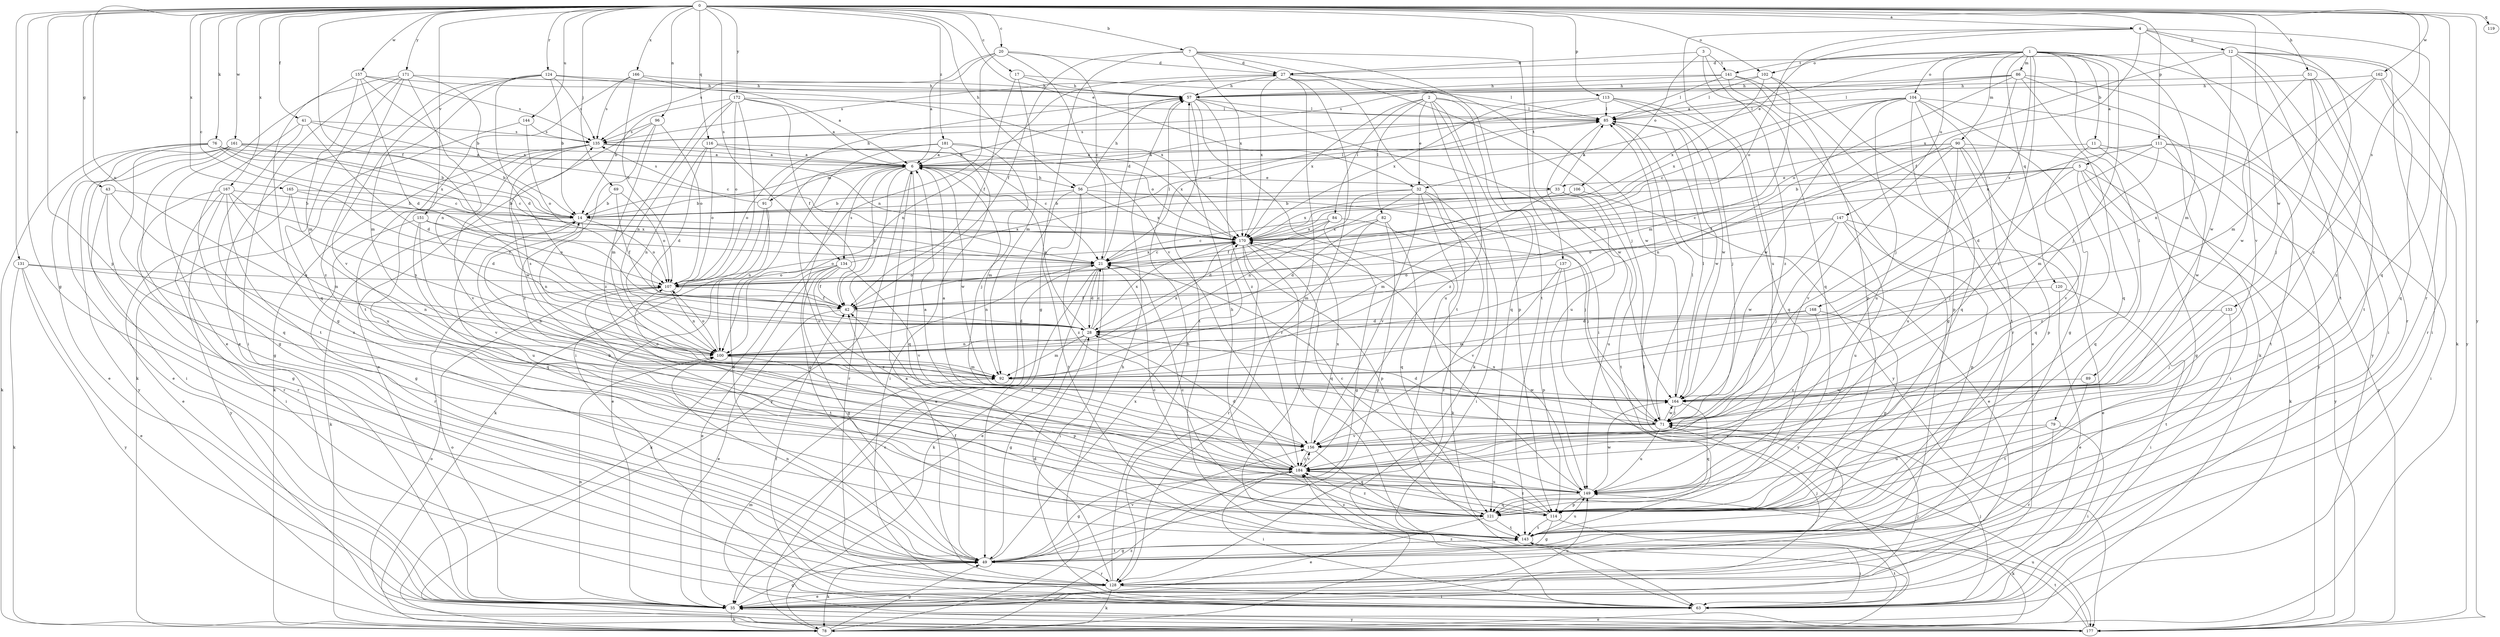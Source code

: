 strict digraph  {
0;
1;
2;
3;
4;
5;
6;
7;
11;
12;
14;
17;
20;
21;
27;
28;
32;
33;
35;
41;
42;
43;
49;
51;
56;
57;
63;
69;
71;
76;
78;
79;
82;
84;
85;
86;
89;
90;
91;
92;
96;
100;
102;
104;
106;
107;
111;
113;
114;
116;
119;
120;
121;
124;
128;
131;
133;
134;
135;
137;
141;
143;
144;
147;
149;
151;
156;
157;
161;
162;
164;
165;
166;
167;
168;
170;
171;
172;
177;
181;
184;
0 -> 4  [label=a];
0 -> 7  [label=b];
0 -> 17  [label=c];
0 -> 20  [label=c];
0 -> 21  [label=c];
0 -> 32  [label=e];
0 -> 41  [label=f];
0 -> 42  [label=f];
0 -> 43  [label=g];
0 -> 49  [label=g];
0 -> 51  [label=h];
0 -> 56  [label=h];
0 -> 69  [label=j];
0 -> 76  [label=k];
0 -> 96  [label=n];
0 -> 100  [label=n];
0 -> 102  [label=o];
0 -> 111  [label=p];
0 -> 113  [label=p];
0 -> 114  [label=p];
0 -> 116  [label=q];
0 -> 119  [label=q];
0 -> 124  [label=r];
0 -> 128  [label=r];
0 -> 131  [label=s];
0 -> 133  [label=s];
0 -> 134  [label=s];
0 -> 137  [label=t];
0 -> 144  [label=u];
0 -> 151  [label=v];
0 -> 157  [label=w];
0 -> 161  [label=w];
0 -> 162  [label=w];
0 -> 164  [label=w];
0 -> 165  [label=x];
0 -> 166  [label=x];
0 -> 167  [label=x];
0 -> 171  [label=y];
0 -> 172  [label=y];
0 -> 177  [label=y];
0 -> 181  [label=z];
1 -> 5  [label=a];
1 -> 6  [label=a];
1 -> 11  [label=b];
1 -> 63  [label=i];
1 -> 71  [label=j];
1 -> 79  [label=l];
1 -> 86  [label=m];
1 -> 89  [label=m];
1 -> 90  [label=m];
1 -> 102  [label=o];
1 -> 104  [label=o];
1 -> 120  [label=q];
1 -> 141  [label=t];
1 -> 147  [label=u];
1 -> 168  [label=x];
1 -> 184  [label=z];
2 -> 32  [label=e];
2 -> 78  [label=k];
2 -> 82  [label=l];
2 -> 84  [label=l];
2 -> 85  [label=l];
2 -> 114  [label=p];
2 -> 121  [label=q];
2 -> 170  [label=x];
2 -> 184  [label=z];
3 -> 27  [label=d];
3 -> 106  [label=o];
3 -> 121  [label=q];
3 -> 141  [label=t];
3 -> 184  [label=z];
4 -> 12  [label=b];
4 -> 32  [label=e];
4 -> 42  [label=f];
4 -> 107  [label=o];
4 -> 121  [label=q];
4 -> 149  [label=u];
4 -> 156  [label=v];
4 -> 184  [label=z];
5 -> 14  [label=b];
5 -> 21  [label=c];
5 -> 33  [label=e];
5 -> 71  [label=j];
5 -> 78  [label=k];
5 -> 121  [label=q];
5 -> 177  [label=y];
5 -> 184  [label=z];
6 -> 33  [label=e];
6 -> 42  [label=f];
6 -> 49  [label=g];
6 -> 56  [label=h];
6 -> 91  [label=m];
6 -> 92  [label=m];
6 -> 121  [label=q];
6 -> 128  [label=r];
6 -> 134  [label=s];
6 -> 164  [label=w];
6 -> 177  [label=y];
7 -> 27  [label=d];
7 -> 42  [label=f];
7 -> 49  [label=g];
7 -> 63  [label=i];
7 -> 71  [label=j];
7 -> 143  [label=t];
7 -> 170  [label=x];
11 -> 6  [label=a];
11 -> 49  [label=g];
11 -> 156  [label=v];
11 -> 177  [label=y];
12 -> 27  [label=d];
12 -> 63  [label=i];
12 -> 78  [label=k];
12 -> 128  [label=r];
12 -> 143  [label=t];
12 -> 164  [label=w];
12 -> 170  [label=x];
12 -> 177  [label=y];
14 -> 57  [label=h];
14 -> 78  [label=k];
14 -> 100  [label=n];
14 -> 107  [label=o];
14 -> 149  [label=u];
14 -> 170  [label=x];
17 -> 42  [label=f];
17 -> 57  [label=h];
17 -> 85  [label=l];
17 -> 92  [label=m];
20 -> 6  [label=a];
20 -> 21  [label=c];
20 -> 27  [label=d];
20 -> 100  [label=n];
20 -> 135  [label=s];
20 -> 156  [label=v];
21 -> 27  [label=d];
21 -> 28  [label=d];
21 -> 35  [label=e];
21 -> 63  [label=i];
21 -> 78  [label=k];
21 -> 100  [label=n];
21 -> 107  [label=o];
21 -> 170  [label=x];
27 -> 57  [label=h];
27 -> 63  [label=i];
27 -> 100  [label=n];
27 -> 128  [label=r];
27 -> 143  [label=t];
27 -> 164  [label=w];
27 -> 170  [label=x];
28 -> 6  [label=a];
28 -> 21  [label=c];
28 -> 49  [label=g];
28 -> 92  [label=m];
28 -> 100  [label=n];
28 -> 170  [label=x];
32 -> 14  [label=b];
32 -> 42  [label=f];
32 -> 63  [label=i];
32 -> 78  [label=k];
32 -> 100  [label=n];
32 -> 128  [label=r];
32 -> 156  [label=v];
33 -> 14  [label=b];
33 -> 85  [label=l];
33 -> 92  [label=m];
33 -> 143  [label=t];
33 -> 149  [label=u];
35 -> 49  [label=g];
35 -> 71  [label=j];
35 -> 78  [label=k];
35 -> 85  [label=l];
35 -> 100  [label=n];
35 -> 107  [label=o];
35 -> 149  [label=u];
35 -> 177  [label=y];
41 -> 21  [label=c];
41 -> 28  [label=d];
41 -> 49  [label=g];
41 -> 135  [label=s];
41 -> 143  [label=t];
42 -> 28  [label=d];
42 -> 35  [label=e];
43 -> 14  [label=b];
43 -> 49  [label=g];
43 -> 128  [label=r];
43 -> 184  [label=z];
49 -> 6  [label=a];
49 -> 42  [label=f];
49 -> 71  [label=j];
49 -> 78  [label=k];
49 -> 100  [label=n];
49 -> 128  [label=r];
49 -> 143  [label=t];
49 -> 156  [label=v];
49 -> 170  [label=x];
51 -> 57  [label=h];
51 -> 71  [label=j];
51 -> 143  [label=t];
51 -> 164  [label=w];
51 -> 184  [label=z];
56 -> 14  [label=b];
56 -> 35  [label=e];
56 -> 57  [label=h];
56 -> 71  [label=j];
56 -> 85  [label=l];
56 -> 143  [label=t];
56 -> 170  [label=x];
56 -> 184  [label=z];
57 -> 85  [label=l];
57 -> 143  [label=t];
57 -> 149  [label=u];
57 -> 164  [label=w];
57 -> 184  [label=z];
63 -> 42  [label=f];
63 -> 71  [label=j];
63 -> 143  [label=t];
63 -> 184  [label=z];
69 -> 14  [label=b];
69 -> 42  [label=f];
69 -> 107  [label=o];
71 -> 6  [label=a];
71 -> 14  [label=b];
71 -> 28  [label=d];
71 -> 85  [label=l];
71 -> 149  [label=u];
71 -> 156  [label=v];
71 -> 164  [label=w];
76 -> 6  [label=a];
76 -> 14  [label=b];
76 -> 21  [label=c];
76 -> 35  [label=e];
76 -> 78  [label=k];
76 -> 121  [label=q];
76 -> 170  [label=x];
78 -> 21  [label=c];
78 -> 49  [label=g];
78 -> 57  [label=h];
78 -> 184  [label=z];
79 -> 63  [label=i];
79 -> 128  [label=r];
79 -> 149  [label=u];
79 -> 156  [label=v];
82 -> 28  [label=d];
82 -> 49  [label=g];
82 -> 92  [label=m];
82 -> 121  [label=q];
82 -> 170  [label=x];
84 -> 21  [label=c];
84 -> 28  [label=d];
84 -> 49  [label=g];
84 -> 71  [label=j];
84 -> 170  [label=x];
85 -> 135  [label=s];
85 -> 149  [label=u];
85 -> 164  [label=w];
85 -> 177  [label=y];
86 -> 57  [label=h];
86 -> 71  [label=j];
86 -> 78  [label=k];
86 -> 85  [label=l];
86 -> 107  [label=o];
86 -> 121  [label=q];
86 -> 135  [label=s];
86 -> 177  [label=y];
89 -> 143  [label=t];
89 -> 164  [label=w];
90 -> 6  [label=a];
90 -> 42  [label=f];
90 -> 63  [label=i];
90 -> 100  [label=n];
90 -> 114  [label=p];
90 -> 121  [label=q];
90 -> 149  [label=u];
90 -> 156  [label=v];
91 -> 35  [label=e];
91 -> 57  [label=h];
91 -> 78  [label=k];
91 -> 100  [label=n];
91 -> 135  [label=s];
92 -> 135  [label=s];
92 -> 164  [label=w];
96 -> 35  [label=e];
96 -> 92  [label=m];
96 -> 107  [label=o];
96 -> 135  [label=s];
96 -> 184  [label=z];
100 -> 92  [label=m];
100 -> 107  [label=o];
100 -> 114  [label=p];
100 -> 170  [label=x];
102 -> 35  [label=e];
102 -> 57  [label=h];
102 -> 85  [label=l];
102 -> 92  [label=m];
102 -> 170  [label=x];
104 -> 21  [label=c];
104 -> 49  [label=g];
104 -> 85  [label=l];
104 -> 114  [label=p];
104 -> 121  [label=q];
104 -> 143  [label=t];
104 -> 149  [label=u];
104 -> 164  [label=w];
104 -> 170  [label=x];
104 -> 177  [label=y];
106 -> 14  [label=b];
106 -> 35  [label=e];
106 -> 170  [label=x];
107 -> 42  [label=f];
107 -> 100  [label=n];
107 -> 143  [label=t];
111 -> 6  [label=a];
111 -> 28  [label=d];
111 -> 63  [label=i];
111 -> 92  [label=m];
111 -> 143  [label=t];
111 -> 164  [label=w];
111 -> 170  [label=x];
113 -> 21  [label=c];
113 -> 71  [label=j];
113 -> 85  [label=l];
113 -> 121  [label=q];
113 -> 164  [label=w];
113 -> 170  [label=x];
114 -> 21  [label=c];
114 -> 49  [label=g];
114 -> 78  [label=k];
114 -> 143  [label=t];
114 -> 184  [label=z];
116 -> 6  [label=a];
116 -> 21  [label=c];
116 -> 28  [label=d];
116 -> 100  [label=n];
116 -> 107  [label=o];
120 -> 35  [label=e];
120 -> 42  [label=f];
120 -> 63  [label=i];
121 -> 21  [label=c];
121 -> 35  [label=e];
121 -> 57  [label=h];
121 -> 143  [label=t];
121 -> 184  [label=z];
124 -> 14  [label=b];
124 -> 28  [label=d];
124 -> 35  [label=e];
124 -> 57  [label=h];
124 -> 92  [label=m];
124 -> 135  [label=s];
124 -> 156  [label=v];
124 -> 170  [label=x];
128 -> 6  [label=a];
128 -> 28  [label=d];
128 -> 35  [label=e];
128 -> 57  [label=h];
128 -> 63  [label=i];
128 -> 78  [label=k];
131 -> 35  [label=e];
131 -> 78  [label=k];
131 -> 100  [label=n];
131 -> 107  [label=o];
131 -> 177  [label=y];
133 -> 28  [label=d];
133 -> 71  [label=j];
133 -> 143  [label=t];
134 -> 35  [label=e];
134 -> 42  [label=f];
134 -> 49  [label=g];
134 -> 78  [label=k];
134 -> 85  [label=l];
134 -> 107  [label=o];
134 -> 156  [label=v];
134 -> 184  [label=z];
135 -> 6  [label=a];
135 -> 78  [label=k];
135 -> 149  [label=u];
135 -> 156  [label=v];
135 -> 164  [label=w];
135 -> 170  [label=o];
137 -> 107  [label=o];
137 -> 114  [label=p];
137 -> 156  [label=v];
137 -> 177  [label=y];
141 -> 49  [label=g];
141 -> 57  [label=h];
141 -> 85  [label=l];
141 -> 114  [label=p];
141 -> 128  [label=r];
141 -> 135  [label=s];
143 -> 49  [label=g];
143 -> 63  [label=i];
143 -> 149  [label=u];
143 -> 184  [label=z];
144 -> 78  [label=k];
144 -> 107  [label=o];
144 -> 135  [label=s];
147 -> 35  [label=e];
147 -> 71  [label=j];
147 -> 107  [label=o];
147 -> 114  [label=p];
147 -> 149  [label=u];
147 -> 164  [label=w];
147 -> 170  [label=x];
149 -> 14  [label=b];
149 -> 21  [label=c];
149 -> 114  [label=p];
149 -> 121  [label=q];
149 -> 164  [label=w];
149 -> 170  [label=x];
151 -> 107  [label=o];
151 -> 121  [label=q];
151 -> 128  [label=r];
151 -> 156  [label=v];
151 -> 170  [label=x];
156 -> 6  [label=a];
156 -> 121  [label=q];
156 -> 170  [label=x];
156 -> 184  [label=z];
157 -> 28  [label=d];
157 -> 35  [label=e];
157 -> 57  [label=h];
157 -> 92  [label=m];
157 -> 135  [label=s];
157 -> 170  [label=x];
161 -> 6  [label=a];
161 -> 14  [label=b];
161 -> 21  [label=c];
161 -> 35  [label=e];
161 -> 49  [label=g];
161 -> 63  [label=i];
161 -> 177  [label=y];
162 -> 57  [label=h];
162 -> 92  [label=m];
162 -> 100  [label=n];
162 -> 121  [label=q];
162 -> 128  [label=r];
164 -> 71  [label=j];
164 -> 85  [label=l];
164 -> 107  [label=o];
164 -> 121  [label=q];
165 -> 14  [label=b];
165 -> 35  [label=e];
165 -> 42  [label=f];
165 -> 100  [label=n];
166 -> 6  [label=a];
166 -> 57  [label=h];
166 -> 107  [label=o];
166 -> 135  [label=s];
166 -> 143  [label=t];
167 -> 14  [label=b];
167 -> 28  [label=d];
167 -> 49  [label=g];
167 -> 63  [label=i];
167 -> 92  [label=m];
167 -> 128  [label=r];
167 -> 177  [label=y];
168 -> 28  [label=d];
168 -> 92  [label=m];
168 -> 114  [label=p];
168 -> 184  [label=z];
170 -> 21  [label=c];
170 -> 107  [label=o];
170 -> 114  [label=p];
170 -> 121  [label=q];
170 -> 128  [label=r];
170 -> 143  [label=t];
171 -> 14  [label=b];
171 -> 49  [label=g];
171 -> 57  [label=h];
171 -> 63  [label=i];
171 -> 100  [label=n];
171 -> 121  [label=q];
171 -> 184  [label=z];
172 -> 6  [label=a];
172 -> 14  [label=b];
172 -> 42  [label=f];
172 -> 63  [label=i];
172 -> 85  [label=l];
172 -> 100  [label=n];
172 -> 107  [label=o];
172 -> 184  [label=z];
177 -> 35  [label=e];
177 -> 92  [label=m];
177 -> 107  [label=o];
177 -> 143  [label=t];
177 -> 149  [label=u];
181 -> 6  [label=a];
181 -> 63  [label=i];
181 -> 71  [label=j];
181 -> 107  [label=o];
181 -> 149  [label=u];
181 -> 170  [label=x];
184 -> 28  [label=d];
184 -> 42  [label=f];
184 -> 49  [label=g];
184 -> 63  [label=i];
184 -> 149  [label=u];
184 -> 156  [label=v];
}
